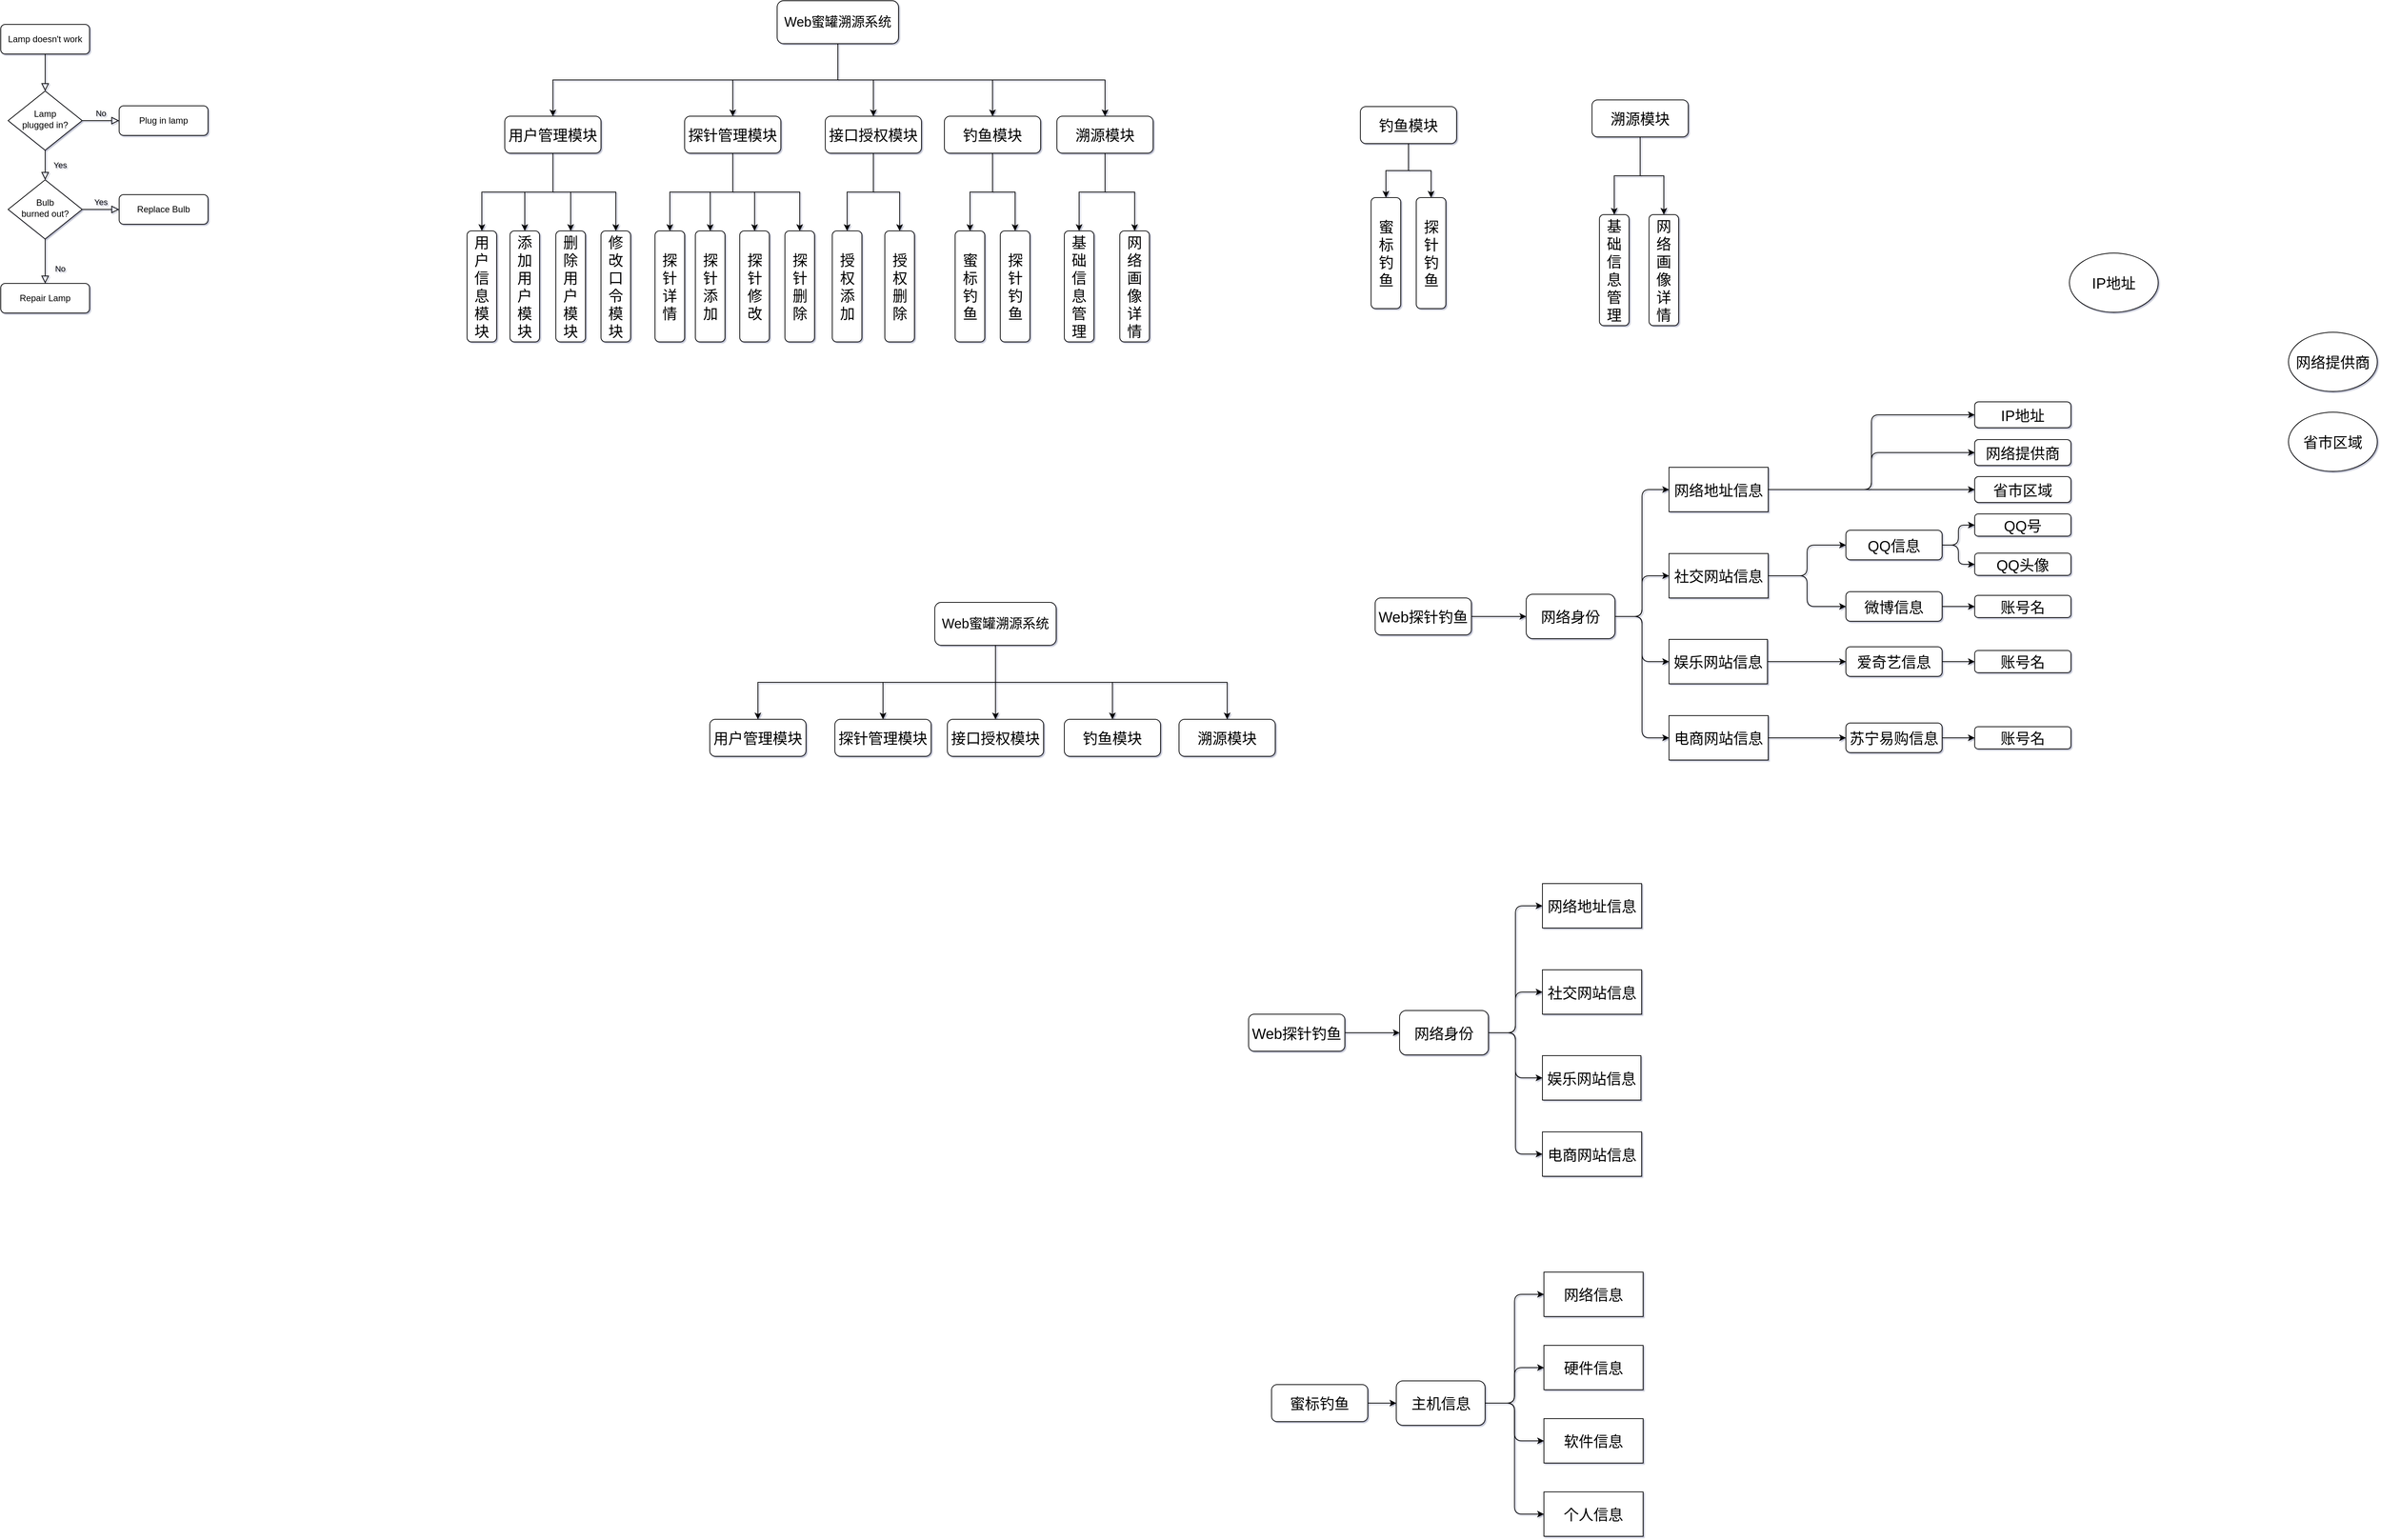 <mxfile version="14.5.10" type="github">
  <diagram id="C5RBs43oDa-KdzZeNtuy" name="Page-1">
    <mxGraphModel dx="1408" dy="748" grid="0" gridSize="10" guides="1" tooltips="1" connect="1" arrows="1" fold="1" page="0" pageScale="1" pageWidth="827" pageHeight="1169" math="0" shadow="1">
      <root>
        <mxCell id="WIyWlLk6GJQsqaUBKTNV-0" />
        <mxCell id="WIyWlLk6GJQsqaUBKTNV-1" parent="WIyWlLk6GJQsqaUBKTNV-0" />
        <mxCell id="WIyWlLk6GJQsqaUBKTNV-2" value="" style="rounded=0;html=1;jettySize=auto;orthogonalLoop=1;fontSize=11;endArrow=block;endFill=0;endSize=8;strokeWidth=1;shadow=0;labelBackgroundColor=none;edgeStyle=orthogonalEdgeStyle;" parent="WIyWlLk6GJQsqaUBKTNV-1" source="WIyWlLk6GJQsqaUBKTNV-3" target="WIyWlLk6GJQsqaUBKTNV-6" edge="1">
          <mxGeometry relative="1" as="geometry" />
        </mxCell>
        <mxCell id="WIyWlLk6GJQsqaUBKTNV-3" value="Lamp doesn&#39;t work" style="rounded=1;whiteSpace=wrap;html=1;fontSize=12;glass=0;strokeWidth=1;shadow=0;" parent="WIyWlLk6GJQsqaUBKTNV-1" vertex="1">
          <mxGeometry x="40" y="211" width="120" height="40" as="geometry" />
        </mxCell>
        <mxCell id="WIyWlLk6GJQsqaUBKTNV-4" value="Yes" style="rounded=0;html=1;jettySize=auto;orthogonalLoop=1;fontSize=11;endArrow=block;endFill=0;endSize=8;strokeWidth=1;shadow=0;labelBackgroundColor=none;edgeStyle=orthogonalEdgeStyle;" parent="WIyWlLk6GJQsqaUBKTNV-1" source="WIyWlLk6GJQsqaUBKTNV-6" target="WIyWlLk6GJQsqaUBKTNV-10" edge="1">
          <mxGeometry y="20" relative="1" as="geometry">
            <mxPoint as="offset" />
          </mxGeometry>
        </mxCell>
        <mxCell id="WIyWlLk6GJQsqaUBKTNV-5" value="No" style="edgeStyle=orthogonalEdgeStyle;rounded=0;html=1;jettySize=auto;orthogonalLoop=1;fontSize=11;endArrow=block;endFill=0;endSize=8;strokeWidth=1;shadow=0;labelBackgroundColor=none;" parent="WIyWlLk6GJQsqaUBKTNV-1" source="WIyWlLk6GJQsqaUBKTNV-6" target="WIyWlLk6GJQsqaUBKTNV-7" edge="1">
          <mxGeometry y="10" relative="1" as="geometry">
            <mxPoint as="offset" />
          </mxGeometry>
        </mxCell>
        <mxCell id="WIyWlLk6GJQsqaUBKTNV-6" value="Lamp&lt;br&gt;plugged in?" style="rhombus;whiteSpace=wrap;html=1;shadow=0;fontFamily=Helvetica;fontSize=12;align=center;strokeWidth=1;spacing=6;spacingTop=-4;" parent="WIyWlLk6GJQsqaUBKTNV-1" vertex="1">
          <mxGeometry x="50" y="301" width="100" height="80" as="geometry" />
        </mxCell>
        <mxCell id="WIyWlLk6GJQsqaUBKTNV-7" value="Plug in lamp" style="rounded=1;whiteSpace=wrap;html=1;fontSize=12;glass=0;strokeWidth=1;shadow=0;" parent="WIyWlLk6GJQsqaUBKTNV-1" vertex="1">
          <mxGeometry x="200" y="321" width="120" height="40" as="geometry" />
        </mxCell>
        <mxCell id="WIyWlLk6GJQsqaUBKTNV-8" value="No" style="rounded=0;html=1;jettySize=auto;orthogonalLoop=1;fontSize=11;endArrow=block;endFill=0;endSize=8;strokeWidth=1;shadow=0;labelBackgroundColor=none;edgeStyle=orthogonalEdgeStyle;" parent="WIyWlLk6GJQsqaUBKTNV-1" source="WIyWlLk6GJQsqaUBKTNV-10" target="WIyWlLk6GJQsqaUBKTNV-11" edge="1">
          <mxGeometry x="0.333" y="20" relative="1" as="geometry">
            <mxPoint as="offset" />
          </mxGeometry>
        </mxCell>
        <mxCell id="WIyWlLk6GJQsqaUBKTNV-9" value="Yes" style="edgeStyle=orthogonalEdgeStyle;rounded=0;html=1;jettySize=auto;orthogonalLoop=1;fontSize=11;endArrow=block;endFill=0;endSize=8;strokeWidth=1;shadow=0;labelBackgroundColor=none;" parent="WIyWlLk6GJQsqaUBKTNV-1" source="WIyWlLk6GJQsqaUBKTNV-10" target="WIyWlLk6GJQsqaUBKTNV-12" edge="1">
          <mxGeometry y="10" relative="1" as="geometry">
            <mxPoint as="offset" />
          </mxGeometry>
        </mxCell>
        <mxCell id="WIyWlLk6GJQsqaUBKTNV-10" value="Bulb&lt;br&gt;burned out?" style="rhombus;whiteSpace=wrap;html=1;shadow=0;fontFamily=Helvetica;fontSize=12;align=center;strokeWidth=1;spacing=6;spacingTop=-4;" parent="WIyWlLk6GJQsqaUBKTNV-1" vertex="1">
          <mxGeometry x="50" y="421" width="100" height="80" as="geometry" />
        </mxCell>
        <mxCell id="WIyWlLk6GJQsqaUBKTNV-11" value="Repair Lamp" style="rounded=1;whiteSpace=wrap;html=1;fontSize=12;glass=0;strokeWidth=1;shadow=0;" parent="WIyWlLk6GJQsqaUBKTNV-1" vertex="1">
          <mxGeometry x="40" y="561" width="120" height="40" as="geometry" />
        </mxCell>
        <mxCell id="WIyWlLk6GJQsqaUBKTNV-12" value="Replace Bulb" style="rounded=1;whiteSpace=wrap;html=1;fontSize=12;glass=0;strokeWidth=1;shadow=0;" parent="WIyWlLk6GJQsqaUBKTNV-1" vertex="1">
          <mxGeometry x="200" y="441" width="120" height="40" as="geometry" />
        </mxCell>
        <mxCell id="Zg1x8N40QmGfaq8mfe-Y-34" style="edgeStyle=orthogonalEdgeStyle;rounded=0;orthogonalLoop=1;jettySize=auto;html=1;entryX=0.5;entryY=0;entryDx=0;entryDy=0;fontSize=18;exitX=0.5;exitY=1;exitDx=0;exitDy=0;" edge="1" parent="WIyWlLk6GJQsqaUBKTNV-1" source="Zg1x8N40QmGfaq8mfe-Y-0" target="Zg1x8N40QmGfaq8mfe-Y-2">
          <mxGeometry relative="1" as="geometry" />
        </mxCell>
        <mxCell id="Zg1x8N40QmGfaq8mfe-Y-35" style="edgeStyle=orthogonalEdgeStyle;rounded=0;orthogonalLoop=1;jettySize=auto;html=1;entryX=0.5;entryY=0;entryDx=0;entryDy=0;fontSize=18;exitX=0.5;exitY=1;exitDx=0;exitDy=0;" edge="1" parent="WIyWlLk6GJQsqaUBKTNV-1" source="Zg1x8N40QmGfaq8mfe-Y-0" target="Zg1x8N40QmGfaq8mfe-Y-23">
          <mxGeometry relative="1" as="geometry" />
        </mxCell>
        <mxCell id="Zg1x8N40QmGfaq8mfe-Y-39" style="edgeStyle=orthogonalEdgeStyle;rounded=0;orthogonalLoop=1;jettySize=auto;html=1;fontSize=18;exitX=0.5;exitY=1;exitDx=0;exitDy=0;" edge="1" parent="WIyWlLk6GJQsqaUBKTNV-1" source="Zg1x8N40QmGfaq8mfe-Y-0" target="Zg1x8N40QmGfaq8mfe-Y-3">
          <mxGeometry relative="1" as="geometry" />
        </mxCell>
        <mxCell id="Zg1x8N40QmGfaq8mfe-Y-40" style="edgeStyle=orthogonalEdgeStyle;rounded=0;orthogonalLoop=1;jettySize=auto;html=1;entryX=0.5;entryY=0;entryDx=0;entryDy=0;fontSize=18;exitX=0.5;exitY=1;exitDx=0;exitDy=0;" edge="1" parent="WIyWlLk6GJQsqaUBKTNV-1" source="Zg1x8N40QmGfaq8mfe-Y-0" target="Zg1x8N40QmGfaq8mfe-Y-1">
          <mxGeometry relative="1" as="geometry" />
        </mxCell>
        <mxCell id="Zg1x8N40QmGfaq8mfe-Y-72" style="edgeStyle=orthogonalEdgeStyle;rounded=0;orthogonalLoop=1;jettySize=auto;html=1;entryX=0.5;entryY=0;entryDx=0;entryDy=0;fontSize=15;exitX=0.5;exitY=1;exitDx=0;exitDy=0;" edge="1" parent="WIyWlLk6GJQsqaUBKTNV-1" source="Zg1x8N40QmGfaq8mfe-Y-0" target="Zg1x8N40QmGfaq8mfe-Y-67">
          <mxGeometry relative="1" as="geometry" />
        </mxCell>
        <mxCell id="Zg1x8N40QmGfaq8mfe-Y-0" value="&lt;font style=&quot;font-size: 18px&quot;&gt;Web蜜罐溯源系统&lt;/font&gt;" style="rounded=1;whiteSpace=wrap;html=1;" vertex="1" parent="WIyWlLk6GJQsqaUBKTNV-1">
          <mxGeometry x="1089" y="179" width="164" height="58" as="geometry" />
        </mxCell>
        <mxCell id="Zg1x8N40QmGfaq8mfe-Y-41" style="edgeStyle=orthogonalEdgeStyle;rounded=0;orthogonalLoop=1;jettySize=auto;html=1;entryX=0.5;entryY=0;entryDx=0;entryDy=0;fontSize=18;" edge="1" parent="WIyWlLk6GJQsqaUBKTNV-1" source="Zg1x8N40QmGfaq8mfe-Y-1" target="Zg1x8N40QmGfaq8mfe-Y-10">
          <mxGeometry relative="1" as="geometry" />
        </mxCell>
        <mxCell id="Zg1x8N40QmGfaq8mfe-Y-42" style="edgeStyle=orthogonalEdgeStyle;rounded=0;orthogonalLoop=1;jettySize=auto;html=1;entryX=0.5;entryY=0;entryDx=0;entryDy=0;fontSize=18;" edge="1" parent="WIyWlLk6GJQsqaUBKTNV-1" source="Zg1x8N40QmGfaq8mfe-Y-1" target="Zg1x8N40QmGfaq8mfe-Y-11">
          <mxGeometry relative="1" as="geometry" />
        </mxCell>
        <mxCell id="Zg1x8N40QmGfaq8mfe-Y-43" style="edgeStyle=orthogonalEdgeStyle;rounded=0;orthogonalLoop=1;jettySize=auto;html=1;entryX=0.5;entryY=0;entryDx=0;entryDy=0;fontSize=18;exitX=0.5;exitY=1;exitDx=0;exitDy=0;" edge="1" parent="WIyWlLk6GJQsqaUBKTNV-1" source="Zg1x8N40QmGfaq8mfe-Y-1" target="Zg1x8N40QmGfaq8mfe-Y-8">
          <mxGeometry relative="1" as="geometry" />
        </mxCell>
        <mxCell id="Zg1x8N40QmGfaq8mfe-Y-44" style="edgeStyle=orthogonalEdgeStyle;rounded=0;orthogonalLoop=1;jettySize=auto;html=1;entryX=0.5;entryY=0;entryDx=0;entryDy=0;fontSize=18;exitX=0.5;exitY=1;exitDx=0;exitDy=0;" edge="1" parent="WIyWlLk6GJQsqaUBKTNV-1" source="Zg1x8N40QmGfaq8mfe-Y-1" target="Zg1x8N40QmGfaq8mfe-Y-12">
          <mxGeometry relative="1" as="geometry" />
        </mxCell>
        <mxCell id="Zg1x8N40QmGfaq8mfe-Y-1" value="用户管理模块" style="rounded=1;whiteSpace=wrap;html=1;fontSize=20;" vertex="1" parent="WIyWlLk6GJQsqaUBKTNV-1">
          <mxGeometry x="721" y="335" width="130" height="50" as="geometry" />
        </mxCell>
        <mxCell id="Zg1x8N40QmGfaq8mfe-Y-19" style="edgeStyle=orthogonalEdgeStyle;rounded=0;orthogonalLoop=1;jettySize=auto;html=1;entryX=0.5;entryY=0;entryDx=0;entryDy=0;fontSize=18;" edge="1" parent="WIyWlLk6GJQsqaUBKTNV-1" source="Zg1x8N40QmGfaq8mfe-Y-2" target="Zg1x8N40QmGfaq8mfe-Y-6">
          <mxGeometry relative="1" as="geometry" />
        </mxCell>
        <mxCell id="Zg1x8N40QmGfaq8mfe-Y-20" style="edgeStyle=orthogonalEdgeStyle;rounded=0;orthogonalLoop=1;jettySize=auto;html=1;entryX=0.5;entryY=0;entryDx=0;entryDy=0;fontSize=18;" edge="1" parent="WIyWlLk6GJQsqaUBKTNV-1" source="Zg1x8N40QmGfaq8mfe-Y-2" target="Zg1x8N40QmGfaq8mfe-Y-7">
          <mxGeometry relative="1" as="geometry" />
        </mxCell>
        <mxCell id="Zg1x8N40QmGfaq8mfe-Y-2" value="接口授权模块" style="rounded=1;whiteSpace=wrap;html=1;fontSize=20;" vertex="1" parent="WIyWlLk6GJQsqaUBKTNV-1">
          <mxGeometry x="1154" y="335" width="130" height="50" as="geometry" />
        </mxCell>
        <mxCell id="Zg1x8N40QmGfaq8mfe-Y-21" style="edgeStyle=orthogonalEdgeStyle;rounded=0;orthogonalLoop=1;jettySize=auto;html=1;entryX=0.5;entryY=0;entryDx=0;entryDy=0;fontSize=18;exitX=0.5;exitY=1;exitDx=0;exitDy=0;" edge="1" parent="WIyWlLk6GJQsqaUBKTNV-1" source="Zg1x8N40QmGfaq8mfe-Y-3" target="Zg1x8N40QmGfaq8mfe-Y-4">
          <mxGeometry relative="1" as="geometry" />
        </mxCell>
        <mxCell id="Zg1x8N40QmGfaq8mfe-Y-22" style="edgeStyle=orthogonalEdgeStyle;rounded=0;orthogonalLoop=1;jettySize=auto;html=1;entryX=0.5;entryY=0;entryDx=0;entryDy=0;fontSize=18;" edge="1" parent="WIyWlLk6GJQsqaUBKTNV-1" source="Zg1x8N40QmGfaq8mfe-Y-3" target="Zg1x8N40QmGfaq8mfe-Y-9">
          <mxGeometry relative="1" as="geometry" />
        </mxCell>
        <mxCell id="Zg1x8N40QmGfaq8mfe-Y-29" style="edgeStyle=orthogonalEdgeStyle;rounded=0;orthogonalLoop=1;jettySize=auto;html=1;entryX=0.5;entryY=0;entryDx=0;entryDy=0;fontSize=18;" edge="1" parent="WIyWlLk6GJQsqaUBKTNV-1" source="Zg1x8N40QmGfaq8mfe-Y-3" target="Zg1x8N40QmGfaq8mfe-Y-28">
          <mxGeometry relative="1" as="geometry" />
        </mxCell>
        <mxCell id="Zg1x8N40QmGfaq8mfe-Y-46" style="edgeStyle=orthogonalEdgeStyle;rounded=0;orthogonalLoop=1;jettySize=auto;html=1;entryX=0.5;entryY=0;entryDx=0;entryDy=0;fontSize=18;exitX=0.5;exitY=1;exitDx=0;exitDy=0;" edge="1" parent="WIyWlLk6GJQsqaUBKTNV-1" source="Zg1x8N40QmGfaq8mfe-Y-3" target="Zg1x8N40QmGfaq8mfe-Y-45">
          <mxGeometry relative="1" as="geometry" />
        </mxCell>
        <mxCell id="Zg1x8N40QmGfaq8mfe-Y-3" value="探针管理模块" style="rounded=1;whiteSpace=wrap;html=1;fontSize=20;" vertex="1" parent="WIyWlLk6GJQsqaUBKTNV-1">
          <mxGeometry x="964" y="335" width="130" height="50" as="geometry" />
        </mxCell>
        <mxCell id="Zg1x8N40QmGfaq8mfe-Y-4" value="探&lt;br style=&quot;font-size: 20px&quot;&gt;针&lt;br style=&quot;font-size: 20px&quot;&gt;修改" style="rounded=1;whiteSpace=wrap;html=1;fontSize=20;rotation=0;" vertex="1" parent="WIyWlLk6GJQsqaUBKTNV-1">
          <mxGeometry x="1038.5" y="490" width="40" height="150" as="geometry" />
        </mxCell>
        <mxCell id="Zg1x8N40QmGfaq8mfe-Y-6" value="授&lt;br style=&quot;font-size: 20px;&quot;&gt;权&lt;br style=&quot;font-size: 20px;&quot;&gt;添&lt;br style=&quot;font-size: 20px;&quot;&gt;加" style="rounded=1;whiteSpace=wrap;html=1;fontSize=20;rotation=0;" vertex="1" parent="WIyWlLk6GJQsqaUBKTNV-1">
          <mxGeometry x="1163.5" y="490" width="40" height="150" as="geometry" />
        </mxCell>
        <mxCell id="Zg1x8N40QmGfaq8mfe-Y-7" value="授&lt;br style=&quot;font-size: 20px;&quot;&gt;权&lt;br style=&quot;font-size: 20px;&quot;&gt;删&lt;br style=&quot;font-size: 20px;&quot;&gt;除" style="rounded=1;whiteSpace=wrap;html=1;fontSize=20;rotation=0;" vertex="1" parent="WIyWlLk6GJQsqaUBKTNV-1">
          <mxGeometry x="1234.5" y="490" width="40" height="150" as="geometry" />
        </mxCell>
        <mxCell id="Zg1x8N40QmGfaq8mfe-Y-8" value="用&lt;br style=&quot;font-size: 20px;&quot;&gt;户&lt;br style=&quot;font-size: 20px;&quot;&gt;信&lt;br style=&quot;font-size: 20px;&quot;&gt;息&lt;br style=&quot;font-size: 20px;&quot;&gt;模&lt;br style=&quot;font-size: 20px;&quot;&gt;块" style="rounded=1;whiteSpace=wrap;html=1;fontSize=20;rotation=0;" vertex="1" parent="WIyWlLk6GJQsqaUBKTNV-1">
          <mxGeometry x="670" y="490" width="40" height="150" as="geometry" />
        </mxCell>
        <mxCell id="Zg1x8N40QmGfaq8mfe-Y-9" value="探&lt;br style=&quot;font-size: 20px;&quot;&gt;针&lt;br style=&quot;font-size: 20px;&quot;&gt;详&lt;br style=&quot;font-size: 20px;&quot;&gt;情" style="rounded=1;whiteSpace=wrap;html=1;fontSize=20;rotation=0;" vertex="1" parent="WIyWlLk6GJQsqaUBKTNV-1">
          <mxGeometry x="924" y="490" width="40" height="150" as="geometry" />
        </mxCell>
        <mxCell id="Zg1x8N40QmGfaq8mfe-Y-10" value="添&lt;br style=&quot;font-size: 20px;&quot;&gt;加&lt;br style=&quot;font-size: 20px;&quot;&gt;用&lt;br style=&quot;font-size: 20px;&quot;&gt;户&lt;br style=&quot;font-size: 20px;&quot;&gt;模&lt;br style=&quot;font-size: 20px;&quot;&gt;块" style="rounded=1;whiteSpace=wrap;html=1;fontSize=20;rotation=0;" vertex="1" parent="WIyWlLk6GJQsqaUBKTNV-1">
          <mxGeometry x="728" y="490" width="40" height="150" as="geometry" />
        </mxCell>
        <mxCell id="Zg1x8N40QmGfaq8mfe-Y-11" value="删&lt;br style=&quot;font-size: 20px;&quot;&gt;除&lt;br style=&quot;font-size: 20px;&quot;&gt;用&lt;br style=&quot;font-size: 20px;&quot;&gt;户&lt;br style=&quot;font-size: 20px;&quot;&gt;模&lt;br style=&quot;font-size: 20px;&quot;&gt;块" style="rounded=1;whiteSpace=wrap;html=1;fontSize=20;rotation=0;" vertex="1" parent="WIyWlLk6GJQsqaUBKTNV-1">
          <mxGeometry x="790" y="490" width="40" height="150" as="geometry" />
        </mxCell>
        <mxCell id="Zg1x8N40QmGfaq8mfe-Y-12" value="修&lt;br style=&quot;font-size: 20px;&quot;&gt;改&lt;br style=&quot;font-size: 20px;&quot;&gt;口&lt;br style=&quot;font-size: 20px;&quot;&gt;令&lt;br style=&quot;font-size: 20px;&quot;&gt;模&lt;br style=&quot;font-size: 20px;&quot;&gt;块" style="rounded=1;whiteSpace=wrap;html=1;fontSize=20;rotation=0;" vertex="1" parent="WIyWlLk6GJQsqaUBKTNV-1">
          <mxGeometry x="851" y="490" width="40" height="150" as="geometry" />
        </mxCell>
        <mxCell id="Zg1x8N40QmGfaq8mfe-Y-26" style="edgeStyle=orthogonalEdgeStyle;rounded=0;orthogonalLoop=1;jettySize=auto;html=1;fontSize=18;" edge="1" parent="WIyWlLk6GJQsqaUBKTNV-1" source="Zg1x8N40QmGfaq8mfe-Y-23" target="Zg1x8N40QmGfaq8mfe-Y-24">
          <mxGeometry relative="1" as="geometry" />
        </mxCell>
        <mxCell id="Zg1x8N40QmGfaq8mfe-Y-27" style="edgeStyle=orthogonalEdgeStyle;rounded=0;orthogonalLoop=1;jettySize=auto;html=1;entryX=0.5;entryY=0;entryDx=0;entryDy=0;fontSize=18;" edge="1" parent="WIyWlLk6GJQsqaUBKTNV-1" source="Zg1x8N40QmGfaq8mfe-Y-23" target="Zg1x8N40QmGfaq8mfe-Y-25">
          <mxGeometry relative="1" as="geometry" />
        </mxCell>
        <mxCell id="Zg1x8N40QmGfaq8mfe-Y-23" value="溯源模块" style="rounded=1;whiteSpace=wrap;html=1;fontSize=20;" vertex="1" parent="WIyWlLk6GJQsqaUBKTNV-1">
          <mxGeometry x="1467" y="335" width="130" height="50" as="geometry" />
        </mxCell>
        <mxCell id="Zg1x8N40QmGfaq8mfe-Y-24" value="基&lt;br style=&quot;font-size: 20px;&quot;&gt;础&lt;br style=&quot;font-size: 20px;&quot;&gt;信&lt;br style=&quot;font-size: 20px;&quot;&gt;息&lt;br style=&quot;font-size: 20px;&quot;&gt;管&lt;br style=&quot;font-size: 20px;&quot;&gt;理" style="rounded=1;whiteSpace=wrap;html=1;fontSize=20;rotation=0;" vertex="1" parent="WIyWlLk6GJQsqaUBKTNV-1">
          <mxGeometry x="1477" y="490" width="40" height="150" as="geometry" />
        </mxCell>
        <mxCell id="Zg1x8N40QmGfaq8mfe-Y-25" value="网&lt;br style=&quot;font-size: 20px&quot;&gt;络&lt;br style=&quot;font-size: 20px&quot;&gt;画&lt;br style=&quot;font-size: 20px&quot;&gt;像&lt;br style=&quot;font-size: 20px&quot;&gt;详情" style="rounded=1;whiteSpace=wrap;html=1;fontSize=20;rotation=0;" vertex="1" parent="WIyWlLk6GJQsqaUBKTNV-1">
          <mxGeometry x="1552" y="490" width="40" height="150" as="geometry" />
        </mxCell>
        <mxCell id="Zg1x8N40QmGfaq8mfe-Y-28" value="探&lt;br style=&quot;font-size: 20px;&quot;&gt;针&lt;br style=&quot;font-size: 20px;&quot;&gt;添&lt;br style=&quot;font-size: 20px;&quot;&gt;加" style="rounded=1;whiteSpace=wrap;html=1;fontSize=20;rotation=0;" vertex="1" parent="WIyWlLk6GJQsqaUBKTNV-1">
          <mxGeometry x="978.5" y="490" width="40" height="150" as="geometry" />
        </mxCell>
        <mxCell id="Zg1x8N40QmGfaq8mfe-Y-45" value="探&lt;br style=&quot;font-size: 20px;&quot;&gt;针&lt;br style=&quot;font-size: 20px;&quot;&gt;删&lt;br style=&quot;font-size: 20px;&quot;&gt;除" style="rounded=1;whiteSpace=wrap;html=1;fontSize=20;rotation=0;" vertex="1" parent="WIyWlLk6GJQsqaUBKTNV-1">
          <mxGeometry x="1099.5" y="490" width="40" height="150" as="geometry" />
        </mxCell>
        <mxCell id="Zg1x8N40QmGfaq8mfe-Y-61" style="edgeStyle=orthogonalEdgeStyle;rounded=0;orthogonalLoop=1;jettySize=auto;html=1;fontSize=18;" edge="1" parent="WIyWlLk6GJQsqaUBKTNV-1" source="Zg1x8N40QmGfaq8mfe-Y-63" target="Zg1x8N40QmGfaq8mfe-Y-64">
          <mxGeometry relative="1" as="geometry" />
        </mxCell>
        <mxCell id="Zg1x8N40QmGfaq8mfe-Y-62" style="edgeStyle=orthogonalEdgeStyle;rounded=0;orthogonalLoop=1;jettySize=auto;html=1;entryX=0.5;entryY=0;entryDx=0;entryDy=0;fontSize=18;" edge="1" parent="WIyWlLk6GJQsqaUBKTNV-1" source="Zg1x8N40QmGfaq8mfe-Y-63" target="Zg1x8N40QmGfaq8mfe-Y-65">
          <mxGeometry relative="1" as="geometry" />
        </mxCell>
        <mxCell id="Zg1x8N40QmGfaq8mfe-Y-63" value="溯源模块" style="rounded=1;whiteSpace=wrap;html=1;fontSize=20;" vertex="1" parent="WIyWlLk6GJQsqaUBKTNV-1">
          <mxGeometry x="2190" y="313" width="130" height="50" as="geometry" />
        </mxCell>
        <mxCell id="Zg1x8N40QmGfaq8mfe-Y-64" value="基&lt;br style=&quot;font-size: 20px;&quot;&gt;础&lt;br style=&quot;font-size: 20px;&quot;&gt;信&lt;br style=&quot;font-size: 20px;&quot;&gt;息&lt;br style=&quot;font-size: 20px;&quot;&gt;管&lt;br style=&quot;font-size: 20px;&quot;&gt;理" style="rounded=1;whiteSpace=wrap;html=1;fontSize=20;rotation=0;" vertex="1" parent="WIyWlLk6GJQsqaUBKTNV-1">
          <mxGeometry x="2200" y="468" width="40" height="150" as="geometry" />
        </mxCell>
        <mxCell id="Zg1x8N40QmGfaq8mfe-Y-65" value="网&lt;br style=&quot;font-size: 20px&quot;&gt;络&lt;br style=&quot;font-size: 20px&quot;&gt;画&lt;br style=&quot;font-size: 20px&quot;&gt;像&lt;br style=&quot;font-size: 20px&quot;&gt;详情" style="rounded=1;whiteSpace=wrap;html=1;fontSize=20;rotation=0;" vertex="1" parent="WIyWlLk6GJQsqaUBKTNV-1">
          <mxGeometry x="2267" y="468" width="40" height="150" as="geometry" />
        </mxCell>
        <mxCell id="Zg1x8N40QmGfaq8mfe-Y-70" style="edgeStyle=orthogonalEdgeStyle;rounded=0;orthogonalLoop=1;jettySize=auto;html=1;fontSize=15;" edge="1" parent="WIyWlLk6GJQsqaUBKTNV-1" source="Zg1x8N40QmGfaq8mfe-Y-67" target="Zg1x8N40QmGfaq8mfe-Y-68">
          <mxGeometry relative="1" as="geometry" />
        </mxCell>
        <mxCell id="Zg1x8N40QmGfaq8mfe-Y-71" style="edgeStyle=orthogonalEdgeStyle;rounded=0;orthogonalLoop=1;jettySize=auto;html=1;entryX=0.5;entryY=0;entryDx=0;entryDy=0;fontSize=15;" edge="1" parent="WIyWlLk6GJQsqaUBKTNV-1" source="Zg1x8N40QmGfaq8mfe-Y-67" target="Zg1x8N40QmGfaq8mfe-Y-69">
          <mxGeometry relative="1" as="geometry" />
        </mxCell>
        <mxCell id="Zg1x8N40QmGfaq8mfe-Y-67" value="钓鱼模块" style="rounded=1;whiteSpace=wrap;html=1;fontSize=20;" vertex="1" parent="WIyWlLk6GJQsqaUBKTNV-1">
          <mxGeometry x="1315" y="335" width="130" height="50" as="geometry" />
        </mxCell>
        <mxCell id="Zg1x8N40QmGfaq8mfe-Y-68" value="蜜标钓鱼" style="rounded=1;whiteSpace=wrap;html=1;fontSize=20;rotation=0;" vertex="1" parent="WIyWlLk6GJQsqaUBKTNV-1">
          <mxGeometry x="1329.5" y="490" width="40" height="150" as="geometry" />
        </mxCell>
        <mxCell id="Zg1x8N40QmGfaq8mfe-Y-69" value="探针钓鱼" style="rounded=1;whiteSpace=wrap;html=1;fontSize=20;rotation=0;" vertex="1" parent="WIyWlLk6GJQsqaUBKTNV-1">
          <mxGeometry x="1390.5" y="490" width="40" height="150" as="geometry" />
        </mxCell>
        <mxCell id="Zg1x8N40QmGfaq8mfe-Y-86" style="edgeStyle=orthogonalEdgeStyle;rounded=0;orthogonalLoop=1;jettySize=auto;html=1;fontSize=15;" edge="1" parent="WIyWlLk6GJQsqaUBKTNV-1" source="Zg1x8N40QmGfaq8mfe-Y-88" target="Zg1x8N40QmGfaq8mfe-Y-89">
          <mxGeometry relative="1" as="geometry" />
        </mxCell>
        <mxCell id="Zg1x8N40QmGfaq8mfe-Y-87" style="edgeStyle=orthogonalEdgeStyle;rounded=0;orthogonalLoop=1;jettySize=auto;html=1;entryX=0.5;entryY=0;entryDx=0;entryDy=0;fontSize=15;" edge="1" parent="WIyWlLk6GJQsqaUBKTNV-1" source="Zg1x8N40QmGfaq8mfe-Y-88" target="Zg1x8N40QmGfaq8mfe-Y-90">
          <mxGeometry relative="1" as="geometry" />
        </mxCell>
        <mxCell id="Zg1x8N40QmGfaq8mfe-Y-88" value="钓鱼模块" style="rounded=1;whiteSpace=wrap;html=1;fontSize=20;" vertex="1" parent="WIyWlLk6GJQsqaUBKTNV-1">
          <mxGeometry x="1877" y="322" width="130" height="50" as="geometry" />
        </mxCell>
        <mxCell id="Zg1x8N40QmGfaq8mfe-Y-89" value="蜜标钓鱼" style="rounded=1;whiteSpace=wrap;html=1;fontSize=20;rotation=0;" vertex="1" parent="WIyWlLk6GJQsqaUBKTNV-1">
          <mxGeometry x="1891.5" y="445" width="40" height="150" as="geometry" />
        </mxCell>
        <mxCell id="Zg1x8N40QmGfaq8mfe-Y-90" value="探针钓鱼" style="rounded=1;whiteSpace=wrap;html=1;fontSize=20;rotation=0;" vertex="1" parent="WIyWlLk6GJQsqaUBKTNV-1">
          <mxGeometry x="1952.5" y="445" width="40" height="150" as="geometry" />
        </mxCell>
        <mxCell id="Zg1x8N40QmGfaq8mfe-Y-92" style="edgeStyle=orthogonalEdgeStyle;rounded=0;orthogonalLoop=1;jettySize=auto;html=1;entryX=0.5;entryY=0;entryDx=0;entryDy=0;fontSize=18;exitX=0.5;exitY=1;exitDx=0;exitDy=0;" edge="1" parent="WIyWlLk6GJQsqaUBKTNV-1" source="Zg1x8N40QmGfaq8mfe-Y-97" target="Zg1x8N40QmGfaq8mfe-Y-99">
          <mxGeometry relative="1" as="geometry" />
        </mxCell>
        <mxCell id="Zg1x8N40QmGfaq8mfe-Y-93" style="edgeStyle=orthogonalEdgeStyle;rounded=0;orthogonalLoop=1;jettySize=auto;html=1;entryX=0.5;entryY=0;entryDx=0;entryDy=0;fontSize=18;exitX=0.5;exitY=1;exitDx=0;exitDy=0;" edge="1" parent="WIyWlLk6GJQsqaUBKTNV-1" source="Zg1x8N40QmGfaq8mfe-Y-97" target="Zg1x8N40QmGfaq8mfe-Y-101">
          <mxGeometry relative="1" as="geometry" />
        </mxCell>
        <mxCell id="Zg1x8N40QmGfaq8mfe-Y-94" style="edgeStyle=orthogonalEdgeStyle;rounded=0;orthogonalLoop=1;jettySize=auto;html=1;fontSize=18;exitX=0.5;exitY=1;exitDx=0;exitDy=0;" edge="1" parent="WIyWlLk6GJQsqaUBKTNV-1" source="Zg1x8N40QmGfaq8mfe-Y-97" target="Zg1x8N40QmGfaq8mfe-Y-100">
          <mxGeometry relative="1" as="geometry" />
        </mxCell>
        <mxCell id="Zg1x8N40QmGfaq8mfe-Y-95" style="edgeStyle=orthogonalEdgeStyle;rounded=0;orthogonalLoop=1;jettySize=auto;html=1;entryX=0.5;entryY=0;entryDx=0;entryDy=0;fontSize=18;exitX=0.5;exitY=1;exitDx=0;exitDy=0;" edge="1" parent="WIyWlLk6GJQsqaUBKTNV-1" source="Zg1x8N40QmGfaq8mfe-Y-97" target="Zg1x8N40QmGfaq8mfe-Y-98">
          <mxGeometry relative="1" as="geometry" />
        </mxCell>
        <mxCell id="Zg1x8N40QmGfaq8mfe-Y-96" style="edgeStyle=orthogonalEdgeStyle;rounded=0;orthogonalLoop=1;jettySize=auto;html=1;entryX=0.5;entryY=0;entryDx=0;entryDy=0;fontSize=15;exitX=0.5;exitY=1;exitDx=0;exitDy=0;" edge="1" parent="WIyWlLk6GJQsqaUBKTNV-1" source="Zg1x8N40QmGfaq8mfe-Y-97" target="Zg1x8N40QmGfaq8mfe-Y-102">
          <mxGeometry relative="1" as="geometry" />
        </mxCell>
        <mxCell id="Zg1x8N40QmGfaq8mfe-Y-97" value="&lt;font style=&quot;font-size: 18px&quot;&gt;Web蜜罐溯源系统&lt;/font&gt;" style="rounded=1;whiteSpace=wrap;html=1;" vertex="1" parent="WIyWlLk6GJQsqaUBKTNV-1">
          <mxGeometry x="1302" y="992" width="164" height="58" as="geometry" />
        </mxCell>
        <mxCell id="Zg1x8N40QmGfaq8mfe-Y-98" value="用户管理模块" style="rounded=1;whiteSpace=wrap;html=1;fontSize=20;" vertex="1" parent="WIyWlLk6GJQsqaUBKTNV-1">
          <mxGeometry x="998" y="1150" width="130" height="50" as="geometry" />
        </mxCell>
        <mxCell id="Zg1x8N40QmGfaq8mfe-Y-99" value="接口授权模块" style="rounded=1;whiteSpace=wrap;html=1;fontSize=20;" vertex="1" parent="WIyWlLk6GJQsqaUBKTNV-1">
          <mxGeometry x="1319" y="1150" width="130" height="50" as="geometry" />
        </mxCell>
        <mxCell id="Zg1x8N40QmGfaq8mfe-Y-100" value="探针管理模块" style="rounded=1;whiteSpace=wrap;html=1;fontSize=20;" vertex="1" parent="WIyWlLk6GJQsqaUBKTNV-1">
          <mxGeometry x="1167" y="1150" width="130" height="50" as="geometry" />
        </mxCell>
        <mxCell id="Zg1x8N40QmGfaq8mfe-Y-101" value="溯源模块" style="rounded=1;whiteSpace=wrap;html=1;fontSize=20;" vertex="1" parent="WIyWlLk6GJQsqaUBKTNV-1">
          <mxGeometry x="1632" y="1150" width="130" height="50" as="geometry" />
        </mxCell>
        <mxCell id="Zg1x8N40QmGfaq8mfe-Y-102" value="钓鱼模块" style="rounded=1;whiteSpace=wrap;html=1;fontSize=20;" vertex="1" parent="WIyWlLk6GJQsqaUBKTNV-1">
          <mxGeometry x="1477" y="1150" width="130" height="50" as="geometry" />
        </mxCell>
        <mxCell id="Zg1x8N40QmGfaq8mfe-Y-110" style="edgeStyle=orthogonalEdgeStyle;curved=0;rounded=1;sketch=0;orthogonalLoop=1;jettySize=auto;html=1;" edge="1" parent="WIyWlLk6GJQsqaUBKTNV-1" source="Zg1x8N40QmGfaq8mfe-Y-104" target="Zg1x8N40QmGfaq8mfe-Y-109">
          <mxGeometry relative="1" as="geometry" />
        </mxCell>
        <mxCell id="Zg1x8N40QmGfaq8mfe-Y-104" value="Web探针钓鱼" style="rounded=1;whiteSpace=wrap;html=1;fontSize=20;" vertex="1" parent="WIyWlLk6GJQsqaUBKTNV-1">
          <mxGeometry x="1897" y="986" width="130" height="50" as="geometry" />
        </mxCell>
        <mxCell id="Zg1x8N40QmGfaq8mfe-Y-129" style="edgeStyle=orthogonalEdgeStyle;curved=0;rounded=1;sketch=0;orthogonalLoop=1;jettySize=auto;html=1;fontSize=20;entryX=0;entryY=0.5;entryDx=0;entryDy=0;" edge="1" parent="WIyWlLk6GJQsqaUBKTNV-1" source="Zg1x8N40QmGfaq8mfe-Y-105" target="Zg1x8N40QmGfaq8mfe-Y-121">
          <mxGeometry relative="1" as="geometry">
            <mxPoint x="2478" y="774" as="targetPoint" />
          </mxGeometry>
        </mxCell>
        <mxCell id="Zg1x8N40QmGfaq8mfe-Y-130" style="edgeStyle=orthogonalEdgeStyle;curved=0;rounded=1;sketch=0;orthogonalLoop=1;jettySize=auto;html=1;entryX=0;entryY=0.5;entryDx=0;entryDy=0;fontSize=20;" edge="1" parent="WIyWlLk6GJQsqaUBKTNV-1" source="Zg1x8N40QmGfaq8mfe-Y-105" target="Zg1x8N40QmGfaq8mfe-Y-122">
          <mxGeometry relative="1" as="geometry" />
        </mxCell>
        <mxCell id="Zg1x8N40QmGfaq8mfe-Y-131" style="edgeStyle=orthogonalEdgeStyle;curved=0;rounded=1;sketch=0;orthogonalLoop=1;jettySize=auto;html=1;fontSize=20;" edge="1" parent="WIyWlLk6GJQsqaUBKTNV-1" source="Zg1x8N40QmGfaq8mfe-Y-105" target="Zg1x8N40QmGfaq8mfe-Y-123">
          <mxGeometry relative="1" as="geometry" />
        </mxCell>
        <mxCell id="Zg1x8N40QmGfaq8mfe-Y-105" value="网络地址信息" style="rounded=0;whiteSpace=wrap;html=1;sketch=0;fontSize=20;" vertex="1" parent="WIyWlLk6GJQsqaUBKTNV-1">
          <mxGeometry x="2294" y="809.5" width="134" height="60" as="geometry" />
        </mxCell>
        <mxCell id="Zg1x8N40QmGfaq8mfe-Y-132" style="edgeStyle=orthogonalEdgeStyle;curved=0;rounded=1;sketch=0;orthogonalLoop=1;jettySize=auto;html=1;fontSize=20;entryX=0;entryY=0.5;entryDx=0;entryDy=0;" edge="1" parent="WIyWlLk6GJQsqaUBKTNV-1" source="Zg1x8N40QmGfaq8mfe-Y-106" target="Zg1x8N40QmGfaq8mfe-Y-124">
          <mxGeometry relative="1" as="geometry" />
        </mxCell>
        <mxCell id="Zg1x8N40QmGfaq8mfe-Y-133" style="edgeStyle=orthogonalEdgeStyle;curved=0;rounded=1;sketch=0;orthogonalLoop=1;jettySize=auto;html=1;entryX=0;entryY=0.5;entryDx=0;entryDy=0;fontSize=20;" edge="1" parent="WIyWlLk6GJQsqaUBKTNV-1" source="Zg1x8N40QmGfaq8mfe-Y-106" target="Zg1x8N40QmGfaq8mfe-Y-125">
          <mxGeometry relative="1" as="geometry" />
        </mxCell>
        <mxCell id="Zg1x8N40QmGfaq8mfe-Y-106" value="社交网站信息" style="rounded=0;whiteSpace=wrap;html=1;sketch=0;fontSize=20;" vertex="1" parent="WIyWlLk6GJQsqaUBKTNV-1">
          <mxGeometry x="2294" y="926" width="134" height="60" as="geometry" />
        </mxCell>
        <mxCell id="Zg1x8N40QmGfaq8mfe-Y-134" style="edgeStyle=orthogonalEdgeStyle;curved=0;rounded=1;sketch=0;orthogonalLoop=1;jettySize=auto;html=1;entryX=0;entryY=0.5;entryDx=0;entryDy=0;fontSize=20;" edge="1" parent="WIyWlLk6GJQsqaUBKTNV-1" source="Zg1x8N40QmGfaq8mfe-Y-107" target="Zg1x8N40QmGfaq8mfe-Y-127">
          <mxGeometry relative="1" as="geometry" />
        </mxCell>
        <mxCell id="Zg1x8N40QmGfaq8mfe-Y-107" value="娱乐网站信息" style="rounded=0;whiteSpace=wrap;html=1;sketch=0;fontSize=20;" vertex="1" parent="WIyWlLk6GJQsqaUBKTNV-1">
          <mxGeometry x="2294" y="1042" width="133" height="60" as="geometry" />
        </mxCell>
        <mxCell id="Zg1x8N40QmGfaq8mfe-Y-137" style="edgeStyle=orthogonalEdgeStyle;curved=0;rounded=1;sketch=0;orthogonalLoop=1;jettySize=auto;html=1;entryX=0;entryY=0.5;entryDx=0;entryDy=0;fontSize=20;" edge="1" parent="WIyWlLk6GJQsqaUBKTNV-1" source="Zg1x8N40QmGfaq8mfe-Y-108" target="Zg1x8N40QmGfaq8mfe-Y-128">
          <mxGeometry relative="1" as="geometry" />
        </mxCell>
        <mxCell id="Zg1x8N40QmGfaq8mfe-Y-108" value="电商网站信息" style="rounded=0;whiteSpace=wrap;html=1;sketch=0;fontSize=20;" vertex="1" parent="WIyWlLk6GJQsqaUBKTNV-1">
          <mxGeometry x="2294" y="1145" width="134" height="60" as="geometry" />
        </mxCell>
        <mxCell id="Zg1x8N40QmGfaq8mfe-Y-111" style="edgeStyle=orthogonalEdgeStyle;curved=0;rounded=1;sketch=0;orthogonalLoop=1;jettySize=auto;html=1;entryX=0;entryY=0.5;entryDx=0;entryDy=0;fontSize=20;" edge="1" parent="WIyWlLk6GJQsqaUBKTNV-1" source="Zg1x8N40QmGfaq8mfe-Y-109" target="Zg1x8N40QmGfaq8mfe-Y-105">
          <mxGeometry relative="1" as="geometry" />
        </mxCell>
        <mxCell id="Zg1x8N40QmGfaq8mfe-Y-112" style="edgeStyle=orthogonalEdgeStyle;curved=0;rounded=1;sketch=0;orthogonalLoop=1;jettySize=auto;html=1;entryX=0;entryY=0.5;entryDx=0;entryDy=0;fontSize=20;" edge="1" parent="WIyWlLk6GJQsqaUBKTNV-1" source="Zg1x8N40QmGfaq8mfe-Y-109" target="Zg1x8N40QmGfaq8mfe-Y-106">
          <mxGeometry relative="1" as="geometry" />
        </mxCell>
        <mxCell id="Zg1x8N40QmGfaq8mfe-Y-113" style="edgeStyle=orthogonalEdgeStyle;curved=0;rounded=1;sketch=0;orthogonalLoop=1;jettySize=auto;html=1;entryX=0;entryY=0.5;entryDx=0;entryDy=0;fontSize=20;" edge="1" parent="WIyWlLk6GJQsqaUBKTNV-1" source="Zg1x8N40QmGfaq8mfe-Y-109" target="Zg1x8N40QmGfaq8mfe-Y-107">
          <mxGeometry relative="1" as="geometry" />
        </mxCell>
        <mxCell id="Zg1x8N40QmGfaq8mfe-Y-114" style="edgeStyle=orthogonalEdgeStyle;curved=0;rounded=1;sketch=0;orthogonalLoop=1;jettySize=auto;html=1;entryX=0;entryY=0.5;entryDx=0;entryDy=0;fontSize=20;" edge="1" parent="WIyWlLk6GJQsqaUBKTNV-1" source="Zg1x8N40QmGfaq8mfe-Y-109" target="Zg1x8N40QmGfaq8mfe-Y-108">
          <mxGeometry relative="1" as="geometry" />
        </mxCell>
        <mxCell id="Zg1x8N40QmGfaq8mfe-Y-109" value="网络身份" style="rounded=1;whiteSpace=wrap;html=1;sketch=0;fontSize=20;" vertex="1" parent="WIyWlLk6GJQsqaUBKTNV-1">
          <mxGeometry x="2101" y="981" width="120" height="60" as="geometry" />
        </mxCell>
        <mxCell id="Zg1x8N40QmGfaq8mfe-Y-115" value="省市区域" style="ellipse;whiteSpace=wrap;html=1;rounded=0;sketch=0;fontSize=20;" vertex="1" parent="WIyWlLk6GJQsqaUBKTNV-1">
          <mxGeometry x="3131" y="735" width="120" height="80" as="geometry" />
        </mxCell>
        <mxCell id="Zg1x8N40QmGfaq8mfe-Y-119" value="IP地址" style="ellipse;whiteSpace=wrap;html=1;rounded=0;sketch=0;fontSize=20;" vertex="1" parent="WIyWlLk6GJQsqaUBKTNV-1">
          <mxGeometry x="2835" y="520" width="120" height="80" as="geometry" />
        </mxCell>
        <mxCell id="Zg1x8N40QmGfaq8mfe-Y-120" value="网络提供商" style="ellipse;whiteSpace=wrap;html=1;rounded=0;sketch=0;fontSize=20;" vertex="1" parent="WIyWlLk6GJQsqaUBKTNV-1">
          <mxGeometry x="3131" y="627" width="120" height="80" as="geometry" />
        </mxCell>
        <mxCell id="Zg1x8N40QmGfaq8mfe-Y-121" value="IP地址" style="rounded=1;whiteSpace=wrap;html=1;fontSize=20;" vertex="1" parent="WIyWlLk6GJQsqaUBKTNV-1">
          <mxGeometry x="2707" y="721" width="130" height="35" as="geometry" />
        </mxCell>
        <mxCell id="Zg1x8N40QmGfaq8mfe-Y-122" value="网络提供商" style="rounded=1;whiteSpace=wrap;html=1;fontSize=20;" vertex="1" parent="WIyWlLk6GJQsqaUBKTNV-1">
          <mxGeometry x="2707" y="772" width="130" height="35" as="geometry" />
        </mxCell>
        <mxCell id="Zg1x8N40QmGfaq8mfe-Y-123" value="省市区域" style="rounded=1;whiteSpace=wrap;html=1;fontSize=20;" vertex="1" parent="WIyWlLk6GJQsqaUBKTNV-1">
          <mxGeometry x="2707" y="822" width="130" height="35" as="geometry" />
        </mxCell>
        <mxCell id="Zg1x8N40QmGfaq8mfe-Y-140" style="edgeStyle=orthogonalEdgeStyle;curved=0;rounded=1;sketch=0;orthogonalLoop=1;jettySize=auto;html=1;entryX=0;entryY=0.5;entryDx=0;entryDy=0;fontSize=20;" edge="1" parent="WIyWlLk6GJQsqaUBKTNV-1" source="Zg1x8N40QmGfaq8mfe-Y-124" target="Zg1x8N40QmGfaq8mfe-Y-138">
          <mxGeometry relative="1" as="geometry" />
        </mxCell>
        <mxCell id="Zg1x8N40QmGfaq8mfe-Y-141" style="edgeStyle=orthogonalEdgeStyle;curved=0;rounded=1;sketch=0;orthogonalLoop=1;jettySize=auto;html=1;fontSize=20;" edge="1" parent="WIyWlLk6GJQsqaUBKTNV-1" source="Zg1x8N40QmGfaq8mfe-Y-124" target="Zg1x8N40QmGfaq8mfe-Y-139">
          <mxGeometry relative="1" as="geometry" />
        </mxCell>
        <mxCell id="Zg1x8N40QmGfaq8mfe-Y-124" value="QQ信息" style="rounded=1;whiteSpace=wrap;html=1;fontSize=20;" vertex="1" parent="WIyWlLk6GJQsqaUBKTNV-1">
          <mxGeometry x="2533" y="894.5" width="130" height="40" as="geometry" />
        </mxCell>
        <mxCell id="Zg1x8N40QmGfaq8mfe-Y-143" style="edgeStyle=orthogonalEdgeStyle;curved=0;rounded=1;sketch=0;orthogonalLoop=1;jettySize=auto;html=1;fontSize=20;" edge="1" parent="WIyWlLk6GJQsqaUBKTNV-1" source="Zg1x8N40QmGfaq8mfe-Y-125" target="Zg1x8N40QmGfaq8mfe-Y-142">
          <mxGeometry relative="1" as="geometry" />
        </mxCell>
        <mxCell id="Zg1x8N40QmGfaq8mfe-Y-125" value="微博信息" style="rounded=1;whiteSpace=wrap;html=1;fontSize=20;" vertex="1" parent="WIyWlLk6GJQsqaUBKTNV-1">
          <mxGeometry x="2533" y="977.5" width="130" height="40" as="geometry" />
        </mxCell>
        <mxCell id="Zg1x8N40QmGfaq8mfe-Y-145" style="edgeStyle=orthogonalEdgeStyle;curved=0;rounded=1;sketch=0;orthogonalLoop=1;jettySize=auto;html=1;fontSize=20;" edge="1" parent="WIyWlLk6GJQsqaUBKTNV-1" source="Zg1x8N40QmGfaq8mfe-Y-127" target="Zg1x8N40QmGfaq8mfe-Y-144">
          <mxGeometry relative="1" as="geometry" />
        </mxCell>
        <mxCell id="Zg1x8N40QmGfaq8mfe-Y-127" value="爱奇艺信息" style="rounded=1;whiteSpace=wrap;html=1;fontSize=20;" vertex="1" parent="WIyWlLk6GJQsqaUBKTNV-1">
          <mxGeometry x="2533" y="1052" width="130" height="40" as="geometry" />
        </mxCell>
        <mxCell id="Zg1x8N40QmGfaq8mfe-Y-148" style="edgeStyle=orthogonalEdgeStyle;curved=0;rounded=1;sketch=0;orthogonalLoop=1;jettySize=auto;html=1;fontSize=20;" edge="1" parent="WIyWlLk6GJQsqaUBKTNV-1" source="Zg1x8N40QmGfaq8mfe-Y-128" target="Zg1x8N40QmGfaq8mfe-Y-147">
          <mxGeometry relative="1" as="geometry" />
        </mxCell>
        <mxCell id="Zg1x8N40QmGfaq8mfe-Y-128" value="苏宁易购信息" style="rounded=1;whiteSpace=wrap;html=1;fontSize=20;" vertex="1" parent="WIyWlLk6GJQsqaUBKTNV-1">
          <mxGeometry x="2533" y="1155" width="130" height="40" as="geometry" />
        </mxCell>
        <mxCell id="Zg1x8N40QmGfaq8mfe-Y-138" value="QQ号" style="rounded=1;whiteSpace=wrap;html=1;fontSize=20;" vertex="1" parent="WIyWlLk6GJQsqaUBKTNV-1">
          <mxGeometry x="2707" y="872.5" width="130" height="30" as="geometry" />
        </mxCell>
        <mxCell id="Zg1x8N40QmGfaq8mfe-Y-139" value="QQ头像" style="rounded=1;whiteSpace=wrap;html=1;fontSize=20;" vertex="1" parent="WIyWlLk6GJQsqaUBKTNV-1">
          <mxGeometry x="2707" y="925.5" width="130" height="30" as="geometry" />
        </mxCell>
        <mxCell id="Zg1x8N40QmGfaq8mfe-Y-142" value="账号名" style="rounded=1;whiteSpace=wrap;html=1;fontSize=20;" vertex="1" parent="WIyWlLk6GJQsqaUBKTNV-1">
          <mxGeometry x="2707" y="982.5" width="130" height="30" as="geometry" />
        </mxCell>
        <mxCell id="Zg1x8N40QmGfaq8mfe-Y-144" value="账号名" style="rounded=1;whiteSpace=wrap;html=1;fontSize=20;" vertex="1" parent="WIyWlLk6GJQsqaUBKTNV-1">
          <mxGeometry x="2707" y="1057" width="130" height="30" as="geometry" />
        </mxCell>
        <mxCell id="Zg1x8N40QmGfaq8mfe-Y-147" value="账号名" style="rounded=1;whiteSpace=wrap;html=1;fontSize=20;" vertex="1" parent="WIyWlLk6GJQsqaUBKTNV-1">
          <mxGeometry x="2707" y="1160" width="130" height="30" as="geometry" />
        </mxCell>
        <mxCell id="Zg1x8N40QmGfaq8mfe-Y-149" style="edgeStyle=orthogonalEdgeStyle;curved=0;rounded=1;sketch=0;orthogonalLoop=1;jettySize=auto;html=1;" edge="1" parent="WIyWlLk6GJQsqaUBKTNV-1" source="Zg1x8N40QmGfaq8mfe-Y-150" target="Zg1x8N40QmGfaq8mfe-Y-159">
          <mxGeometry relative="1" as="geometry" />
        </mxCell>
        <mxCell id="Zg1x8N40QmGfaq8mfe-Y-150" value="Web探针钓鱼" style="rounded=1;whiteSpace=wrap;html=1;fontSize=20;" vertex="1" parent="WIyWlLk6GJQsqaUBKTNV-1">
          <mxGeometry x="1726" y="1548.5" width="130" height="50" as="geometry" />
        </mxCell>
        <mxCell id="Zg1x8N40QmGfaq8mfe-Y-151" value="网络地址信息" style="rounded=0;whiteSpace=wrap;html=1;sketch=0;fontSize=20;" vertex="1" parent="WIyWlLk6GJQsqaUBKTNV-1">
          <mxGeometry x="2123" y="1372" width="134" height="60" as="geometry" />
        </mxCell>
        <mxCell id="Zg1x8N40QmGfaq8mfe-Y-152" value="社交网站信息" style="rounded=0;whiteSpace=wrap;html=1;sketch=0;fontSize=20;" vertex="1" parent="WIyWlLk6GJQsqaUBKTNV-1">
          <mxGeometry x="2123" y="1488.5" width="134" height="60" as="geometry" />
        </mxCell>
        <mxCell id="Zg1x8N40QmGfaq8mfe-Y-153" value="娱乐网站信息" style="rounded=0;whiteSpace=wrap;html=1;sketch=0;fontSize=20;" vertex="1" parent="WIyWlLk6GJQsqaUBKTNV-1">
          <mxGeometry x="2123" y="1604.5" width="133" height="60" as="geometry" />
        </mxCell>
        <mxCell id="Zg1x8N40QmGfaq8mfe-Y-154" value="电商网站信息" style="rounded=0;whiteSpace=wrap;html=1;sketch=0;fontSize=20;" vertex="1" parent="WIyWlLk6GJQsqaUBKTNV-1">
          <mxGeometry x="2123" y="1707.5" width="134" height="60" as="geometry" />
        </mxCell>
        <mxCell id="Zg1x8N40QmGfaq8mfe-Y-155" style="edgeStyle=orthogonalEdgeStyle;curved=0;rounded=1;sketch=0;orthogonalLoop=1;jettySize=auto;html=1;entryX=0;entryY=0.5;entryDx=0;entryDy=0;fontSize=20;" edge="1" parent="WIyWlLk6GJQsqaUBKTNV-1" source="Zg1x8N40QmGfaq8mfe-Y-159" target="Zg1x8N40QmGfaq8mfe-Y-151">
          <mxGeometry relative="1" as="geometry" />
        </mxCell>
        <mxCell id="Zg1x8N40QmGfaq8mfe-Y-156" style="edgeStyle=orthogonalEdgeStyle;curved=0;rounded=1;sketch=0;orthogonalLoop=1;jettySize=auto;html=1;entryX=0;entryY=0.5;entryDx=0;entryDy=0;fontSize=20;" edge="1" parent="WIyWlLk6GJQsqaUBKTNV-1" source="Zg1x8N40QmGfaq8mfe-Y-159" target="Zg1x8N40QmGfaq8mfe-Y-152">
          <mxGeometry relative="1" as="geometry" />
        </mxCell>
        <mxCell id="Zg1x8N40QmGfaq8mfe-Y-157" style="edgeStyle=orthogonalEdgeStyle;curved=0;rounded=1;sketch=0;orthogonalLoop=1;jettySize=auto;html=1;entryX=0;entryY=0.5;entryDx=0;entryDy=0;fontSize=20;" edge="1" parent="WIyWlLk6GJQsqaUBKTNV-1" source="Zg1x8N40QmGfaq8mfe-Y-159" target="Zg1x8N40QmGfaq8mfe-Y-153">
          <mxGeometry relative="1" as="geometry" />
        </mxCell>
        <mxCell id="Zg1x8N40QmGfaq8mfe-Y-158" style="edgeStyle=orthogonalEdgeStyle;curved=0;rounded=1;sketch=0;orthogonalLoop=1;jettySize=auto;html=1;entryX=0;entryY=0.5;entryDx=0;entryDy=0;fontSize=20;" edge="1" parent="WIyWlLk6GJQsqaUBKTNV-1" source="Zg1x8N40QmGfaq8mfe-Y-159" target="Zg1x8N40QmGfaq8mfe-Y-154">
          <mxGeometry relative="1" as="geometry" />
        </mxCell>
        <mxCell id="Zg1x8N40QmGfaq8mfe-Y-159" value="网络身份" style="rounded=1;whiteSpace=wrap;html=1;sketch=0;fontSize=20;" vertex="1" parent="WIyWlLk6GJQsqaUBKTNV-1">
          <mxGeometry x="1930" y="1543.5" width="120" height="60" as="geometry" />
        </mxCell>
        <mxCell id="Zg1x8N40QmGfaq8mfe-Y-173" style="edgeStyle=orthogonalEdgeStyle;curved=0;rounded=1;sketch=0;orthogonalLoop=1;jettySize=auto;html=1;fontSize=20;" edge="1" parent="WIyWlLk6GJQsqaUBKTNV-1" source="Zg1x8N40QmGfaq8mfe-Y-160" target="Zg1x8N40QmGfaq8mfe-Y-172">
          <mxGeometry relative="1" as="geometry" />
        </mxCell>
        <mxCell id="Zg1x8N40QmGfaq8mfe-Y-160" value="蜜标钓鱼" style="rounded=1;whiteSpace=wrap;html=1;fontSize=20;" vertex="1" parent="WIyWlLk6GJQsqaUBKTNV-1">
          <mxGeometry x="1757" y="2049" width="130" height="50" as="geometry" />
        </mxCell>
        <mxCell id="Zg1x8N40QmGfaq8mfe-Y-167" style="edgeStyle=orthogonalEdgeStyle;curved=0;rounded=1;sketch=0;orthogonalLoop=1;jettySize=auto;html=1;entryX=0;entryY=0.5;entryDx=0;entryDy=0;fontSize=20;exitX=1;exitY=0.5;exitDx=0;exitDy=0;" edge="1" parent="WIyWlLk6GJQsqaUBKTNV-1" source="Zg1x8N40QmGfaq8mfe-Y-172" target="Zg1x8N40QmGfaq8mfe-Y-163">
          <mxGeometry relative="1" as="geometry">
            <mxPoint x="2071" y="2071" as="sourcePoint" />
          </mxGeometry>
        </mxCell>
        <mxCell id="Zg1x8N40QmGfaq8mfe-Y-168" style="edgeStyle=orthogonalEdgeStyle;curved=0;rounded=1;sketch=0;orthogonalLoop=1;jettySize=auto;html=1;fontSize=20;exitX=1;exitY=0.5;exitDx=0;exitDy=0;" edge="1" parent="WIyWlLk6GJQsqaUBKTNV-1" source="Zg1x8N40QmGfaq8mfe-Y-172" target="Zg1x8N40QmGfaq8mfe-Y-164">
          <mxGeometry relative="1" as="geometry">
            <mxPoint x="2071" y="2071" as="sourcePoint" />
          </mxGeometry>
        </mxCell>
        <mxCell id="Zg1x8N40QmGfaq8mfe-Y-169" style="edgeStyle=orthogonalEdgeStyle;curved=0;rounded=1;sketch=0;orthogonalLoop=1;jettySize=auto;html=1;entryX=0;entryY=0.5;entryDx=0;entryDy=0;fontSize=20;exitX=1;exitY=0.5;exitDx=0;exitDy=0;" edge="1" parent="WIyWlLk6GJQsqaUBKTNV-1" source="Zg1x8N40QmGfaq8mfe-Y-172" target="Zg1x8N40QmGfaq8mfe-Y-165">
          <mxGeometry relative="1" as="geometry">
            <mxPoint x="2071" y="2071" as="sourcePoint" />
          </mxGeometry>
        </mxCell>
        <mxCell id="Zg1x8N40QmGfaq8mfe-Y-170" style="edgeStyle=orthogonalEdgeStyle;curved=0;rounded=1;sketch=0;orthogonalLoop=1;jettySize=auto;html=1;entryX=0;entryY=0.5;entryDx=0;entryDy=0;fontSize=20;exitX=1;exitY=0.5;exitDx=0;exitDy=0;" edge="1" parent="WIyWlLk6GJQsqaUBKTNV-1" source="Zg1x8N40QmGfaq8mfe-Y-172" target="Zg1x8N40QmGfaq8mfe-Y-166">
          <mxGeometry relative="1" as="geometry">
            <mxPoint x="2071" y="2071" as="sourcePoint" />
          </mxGeometry>
        </mxCell>
        <mxCell id="Zg1x8N40QmGfaq8mfe-Y-163" value="网络信息" style="rounded=0;whiteSpace=wrap;html=1;sketch=0;fontSize=20;" vertex="1" parent="WIyWlLk6GJQsqaUBKTNV-1">
          <mxGeometry x="2125" y="1897" width="134" height="60" as="geometry" />
        </mxCell>
        <mxCell id="Zg1x8N40QmGfaq8mfe-Y-164" value="硬件信息" style="rounded=0;whiteSpace=wrap;html=1;sketch=0;fontSize=20;" vertex="1" parent="WIyWlLk6GJQsqaUBKTNV-1">
          <mxGeometry x="2125" y="1996" width="134" height="60" as="geometry" />
        </mxCell>
        <mxCell id="Zg1x8N40QmGfaq8mfe-Y-165" value="软件信息" style="rounded=0;whiteSpace=wrap;html=1;sketch=0;fontSize=20;" vertex="1" parent="WIyWlLk6GJQsqaUBKTNV-1">
          <mxGeometry x="2125" y="2095" width="134" height="60" as="geometry" />
        </mxCell>
        <mxCell id="Zg1x8N40QmGfaq8mfe-Y-166" value="个人信息" style="rounded=0;whiteSpace=wrap;html=1;sketch=0;fontSize=20;" vertex="1" parent="WIyWlLk6GJQsqaUBKTNV-1">
          <mxGeometry x="2125" y="2194" width="134" height="60" as="geometry" />
        </mxCell>
        <mxCell id="Zg1x8N40QmGfaq8mfe-Y-172" value="主机信息" style="rounded=1;whiteSpace=wrap;html=1;sketch=0;fontSize=20;" vertex="1" parent="WIyWlLk6GJQsqaUBKTNV-1">
          <mxGeometry x="1925.5" y="2044" width="120" height="60" as="geometry" />
        </mxCell>
      </root>
    </mxGraphModel>
  </diagram>
</mxfile>
